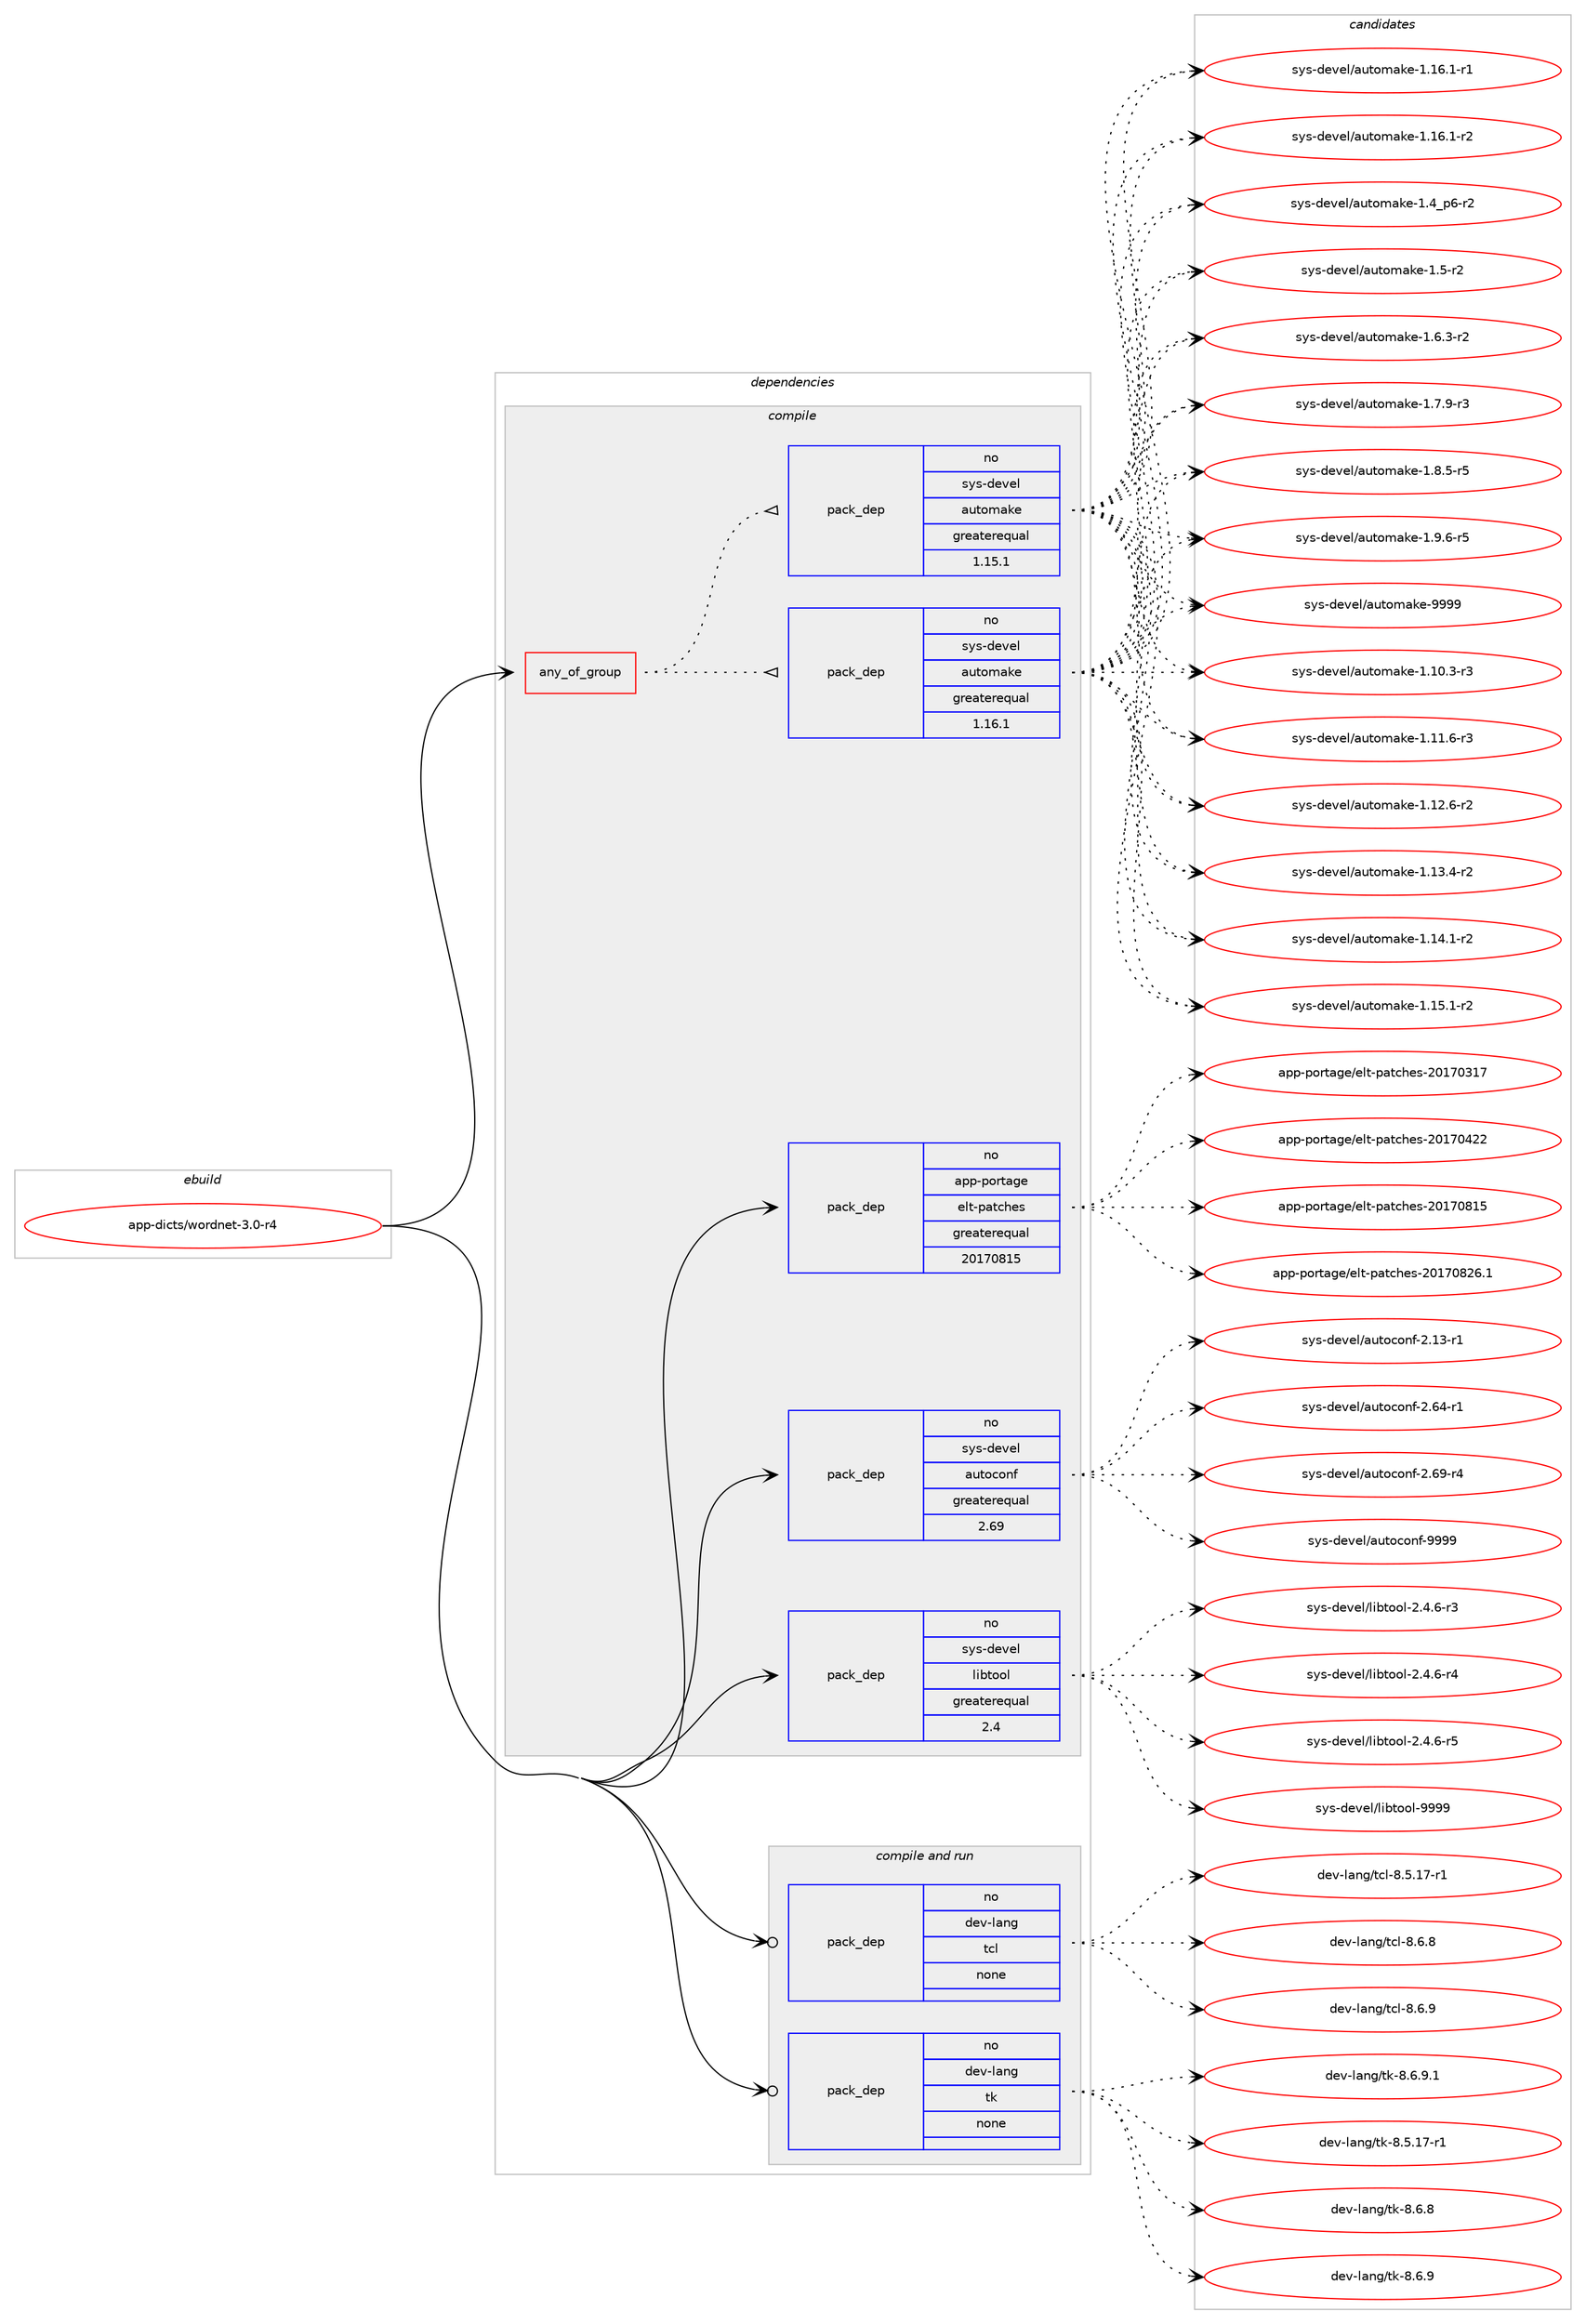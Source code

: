 digraph prolog {

# *************
# Graph options
# *************

newrank=true;
concentrate=true;
compound=true;
graph [rankdir=LR,fontname=Helvetica,fontsize=10,ranksep=1.5];#, ranksep=2.5, nodesep=0.2];
edge  [arrowhead=vee];
node  [fontname=Helvetica,fontsize=10];

# **********
# The ebuild
# **********

subgraph cluster_leftcol {
color=gray;
rank=same;
label=<<i>ebuild</i>>;
id [label="app-dicts/wordnet-3.0-r4", color=red, width=4, href="../app-dicts/wordnet-3.0-r4.svg"];
}

# ****************
# The dependencies
# ****************

subgraph cluster_midcol {
color=gray;
label=<<i>dependencies</i>>;
subgraph cluster_compile {
fillcolor="#eeeeee";
style=filled;
label=<<i>compile</i>>;
subgraph any8424 {
dependency479192 [label=<<TABLE BORDER="0" CELLBORDER="1" CELLSPACING="0" CELLPADDING="4"><TR><TD CELLPADDING="10">any_of_group</TD></TR></TABLE>>, shape=none, color=red];subgraph pack356331 {
dependency479193 [label=<<TABLE BORDER="0" CELLBORDER="1" CELLSPACING="0" CELLPADDING="4" WIDTH="220"><TR><TD ROWSPAN="6" CELLPADDING="30">pack_dep</TD></TR><TR><TD WIDTH="110">no</TD></TR><TR><TD>sys-devel</TD></TR><TR><TD>automake</TD></TR><TR><TD>greaterequal</TD></TR><TR><TD>1.16.1</TD></TR></TABLE>>, shape=none, color=blue];
}
dependency479192:e -> dependency479193:w [weight=20,style="dotted",arrowhead="oinv"];
subgraph pack356332 {
dependency479194 [label=<<TABLE BORDER="0" CELLBORDER="1" CELLSPACING="0" CELLPADDING="4" WIDTH="220"><TR><TD ROWSPAN="6" CELLPADDING="30">pack_dep</TD></TR><TR><TD WIDTH="110">no</TD></TR><TR><TD>sys-devel</TD></TR><TR><TD>automake</TD></TR><TR><TD>greaterequal</TD></TR><TR><TD>1.15.1</TD></TR></TABLE>>, shape=none, color=blue];
}
dependency479192:e -> dependency479194:w [weight=20,style="dotted",arrowhead="oinv"];
}
id:e -> dependency479192:w [weight=20,style="solid",arrowhead="vee"];
subgraph pack356333 {
dependency479195 [label=<<TABLE BORDER="0" CELLBORDER="1" CELLSPACING="0" CELLPADDING="4" WIDTH="220"><TR><TD ROWSPAN="6" CELLPADDING="30">pack_dep</TD></TR><TR><TD WIDTH="110">no</TD></TR><TR><TD>app-portage</TD></TR><TR><TD>elt-patches</TD></TR><TR><TD>greaterequal</TD></TR><TR><TD>20170815</TD></TR></TABLE>>, shape=none, color=blue];
}
id:e -> dependency479195:w [weight=20,style="solid",arrowhead="vee"];
subgraph pack356334 {
dependency479196 [label=<<TABLE BORDER="0" CELLBORDER="1" CELLSPACING="0" CELLPADDING="4" WIDTH="220"><TR><TD ROWSPAN="6" CELLPADDING="30">pack_dep</TD></TR><TR><TD WIDTH="110">no</TD></TR><TR><TD>sys-devel</TD></TR><TR><TD>autoconf</TD></TR><TR><TD>greaterequal</TD></TR><TR><TD>2.69</TD></TR></TABLE>>, shape=none, color=blue];
}
id:e -> dependency479196:w [weight=20,style="solid",arrowhead="vee"];
subgraph pack356335 {
dependency479197 [label=<<TABLE BORDER="0" CELLBORDER="1" CELLSPACING="0" CELLPADDING="4" WIDTH="220"><TR><TD ROWSPAN="6" CELLPADDING="30">pack_dep</TD></TR><TR><TD WIDTH="110">no</TD></TR><TR><TD>sys-devel</TD></TR><TR><TD>libtool</TD></TR><TR><TD>greaterequal</TD></TR><TR><TD>2.4</TD></TR></TABLE>>, shape=none, color=blue];
}
id:e -> dependency479197:w [weight=20,style="solid",arrowhead="vee"];
}
subgraph cluster_compileandrun {
fillcolor="#eeeeee";
style=filled;
label=<<i>compile and run</i>>;
subgraph pack356336 {
dependency479198 [label=<<TABLE BORDER="0" CELLBORDER="1" CELLSPACING="0" CELLPADDING="4" WIDTH="220"><TR><TD ROWSPAN="6" CELLPADDING="30">pack_dep</TD></TR><TR><TD WIDTH="110">no</TD></TR><TR><TD>dev-lang</TD></TR><TR><TD>tcl</TD></TR><TR><TD>none</TD></TR><TR><TD></TD></TR></TABLE>>, shape=none, color=blue];
}
id:e -> dependency479198:w [weight=20,style="solid",arrowhead="odotvee"];
subgraph pack356337 {
dependency479199 [label=<<TABLE BORDER="0" CELLBORDER="1" CELLSPACING="0" CELLPADDING="4" WIDTH="220"><TR><TD ROWSPAN="6" CELLPADDING="30">pack_dep</TD></TR><TR><TD WIDTH="110">no</TD></TR><TR><TD>dev-lang</TD></TR><TR><TD>tk</TD></TR><TR><TD>none</TD></TR><TR><TD></TD></TR></TABLE>>, shape=none, color=blue];
}
id:e -> dependency479199:w [weight=20,style="solid",arrowhead="odotvee"];
}
subgraph cluster_run {
fillcolor="#eeeeee";
style=filled;
label=<<i>run</i>>;
}
}

# **************
# The candidates
# **************

subgraph cluster_choices {
rank=same;
color=gray;
label=<<i>candidates</i>>;

subgraph choice356331 {
color=black;
nodesep=1;
choice11512111545100101118101108479711711611110997107101454946494846514511451 [label="sys-devel/automake-1.10.3-r3", color=red, width=4,href="../sys-devel/automake-1.10.3-r3.svg"];
choice11512111545100101118101108479711711611110997107101454946494946544511451 [label="sys-devel/automake-1.11.6-r3", color=red, width=4,href="../sys-devel/automake-1.11.6-r3.svg"];
choice11512111545100101118101108479711711611110997107101454946495046544511450 [label="sys-devel/automake-1.12.6-r2", color=red, width=4,href="../sys-devel/automake-1.12.6-r2.svg"];
choice11512111545100101118101108479711711611110997107101454946495146524511450 [label="sys-devel/automake-1.13.4-r2", color=red, width=4,href="../sys-devel/automake-1.13.4-r2.svg"];
choice11512111545100101118101108479711711611110997107101454946495246494511450 [label="sys-devel/automake-1.14.1-r2", color=red, width=4,href="../sys-devel/automake-1.14.1-r2.svg"];
choice11512111545100101118101108479711711611110997107101454946495346494511450 [label="sys-devel/automake-1.15.1-r2", color=red, width=4,href="../sys-devel/automake-1.15.1-r2.svg"];
choice11512111545100101118101108479711711611110997107101454946495446494511449 [label="sys-devel/automake-1.16.1-r1", color=red, width=4,href="../sys-devel/automake-1.16.1-r1.svg"];
choice11512111545100101118101108479711711611110997107101454946495446494511450 [label="sys-devel/automake-1.16.1-r2", color=red, width=4,href="../sys-devel/automake-1.16.1-r2.svg"];
choice115121115451001011181011084797117116111109971071014549465295112544511450 [label="sys-devel/automake-1.4_p6-r2", color=red, width=4,href="../sys-devel/automake-1.4_p6-r2.svg"];
choice11512111545100101118101108479711711611110997107101454946534511450 [label="sys-devel/automake-1.5-r2", color=red, width=4,href="../sys-devel/automake-1.5-r2.svg"];
choice115121115451001011181011084797117116111109971071014549465446514511450 [label="sys-devel/automake-1.6.3-r2", color=red, width=4,href="../sys-devel/automake-1.6.3-r2.svg"];
choice115121115451001011181011084797117116111109971071014549465546574511451 [label="sys-devel/automake-1.7.9-r3", color=red, width=4,href="../sys-devel/automake-1.7.9-r3.svg"];
choice115121115451001011181011084797117116111109971071014549465646534511453 [label="sys-devel/automake-1.8.5-r5", color=red, width=4,href="../sys-devel/automake-1.8.5-r5.svg"];
choice115121115451001011181011084797117116111109971071014549465746544511453 [label="sys-devel/automake-1.9.6-r5", color=red, width=4,href="../sys-devel/automake-1.9.6-r5.svg"];
choice115121115451001011181011084797117116111109971071014557575757 [label="sys-devel/automake-9999", color=red, width=4,href="../sys-devel/automake-9999.svg"];
dependency479193:e -> choice11512111545100101118101108479711711611110997107101454946494846514511451:w [style=dotted,weight="100"];
dependency479193:e -> choice11512111545100101118101108479711711611110997107101454946494946544511451:w [style=dotted,weight="100"];
dependency479193:e -> choice11512111545100101118101108479711711611110997107101454946495046544511450:w [style=dotted,weight="100"];
dependency479193:e -> choice11512111545100101118101108479711711611110997107101454946495146524511450:w [style=dotted,weight="100"];
dependency479193:e -> choice11512111545100101118101108479711711611110997107101454946495246494511450:w [style=dotted,weight="100"];
dependency479193:e -> choice11512111545100101118101108479711711611110997107101454946495346494511450:w [style=dotted,weight="100"];
dependency479193:e -> choice11512111545100101118101108479711711611110997107101454946495446494511449:w [style=dotted,weight="100"];
dependency479193:e -> choice11512111545100101118101108479711711611110997107101454946495446494511450:w [style=dotted,weight="100"];
dependency479193:e -> choice115121115451001011181011084797117116111109971071014549465295112544511450:w [style=dotted,weight="100"];
dependency479193:e -> choice11512111545100101118101108479711711611110997107101454946534511450:w [style=dotted,weight="100"];
dependency479193:e -> choice115121115451001011181011084797117116111109971071014549465446514511450:w [style=dotted,weight="100"];
dependency479193:e -> choice115121115451001011181011084797117116111109971071014549465546574511451:w [style=dotted,weight="100"];
dependency479193:e -> choice115121115451001011181011084797117116111109971071014549465646534511453:w [style=dotted,weight="100"];
dependency479193:e -> choice115121115451001011181011084797117116111109971071014549465746544511453:w [style=dotted,weight="100"];
dependency479193:e -> choice115121115451001011181011084797117116111109971071014557575757:w [style=dotted,weight="100"];
}
subgraph choice356332 {
color=black;
nodesep=1;
choice11512111545100101118101108479711711611110997107101454946494846514511451 [label="sys-devel/automake-1.10.3-r3", color=red, width=4,href="../sys-devel/automake-1.10.3-r3.svg"];
choice11512111545100101118101108479711711611110997107101454946494946544511451 [label="sys-devel/automake-1.11.6-r3", color=red, width=4,href="../sys-devel/automake-1.11.6-r3.svg"];
choice11512111545100101118101108479711711611110997107101454946495046544511450 [label="sys-devel/automake-1.12.6-r2", color=red, width=4,href="../sys-devel/automake-1.12.6-r2.svg"];
choice11512111545100101118101108479711711611110997107101454946495146524511450 [label="sys-devel/automake-1.13.4-r2", color=red, width=4,href="../sys-devel/automake-1.13.4-r2.svg"];
choice11512111545100101118101108479711711611110997107101454946495246494511450 [label="sys-devel/automake-1.14.1-r2", color=red, width=4,href="../sys-devel/automake-1.14.1-r2.svg"];
choice11512111545100101118101108479711711611110997107101454946495346494511450 [label="sys-devel/automake-1.15.1-r2", color=red, width=4,href="../sys-devel/automake-1.15.1-r2.svg"];
choice11512111545100101118101108479711711611110997107101454946495446494511449 [label="sys-devel/automake-1.16.1-r1", color=red, width=4,href="../sys-devel/automake-1.16.1-r1.svg"];
choice11512111545100101118101108479711711611110997107101454946495446494511450 [label="sys-devel/automake-1.16.1-r2", color=red, width=4,href="../sys-devel/automake-1.16.1-r2.svg"];
choice115121115451001011181011084797117116111109971071014549465295112544511450 [label="sys-devel/automake-1.4_p6-r2", color=red, width=4,href="../sys-devel/automake-1.4_p6-r2.svg"];
choice11512111545100101118101108479711711611110997107101454946534511450 [label="sys-devel/automake-1.5-r2", color=red, width=4,href="../sys-devel/automake-1.5-r2.svg"];
choice115121115451001011181011084797117116111109971071014549465446514511450 [label="sys-devel/automake-1.6.3-r2", color=red, width=4,href="../sys-devel/automake-1.6.3-r2.svg"];
choice115121115451001011181011084797117116111109971071014549465546574511451 [label="sys-devel/automake-1.7.9-r3", color=red, width=4,href="../sys-devel/automake-1.7.9-r3.svg"];
choice115121115451001011181011084797117116111109971071014549465646534511453 [label="sys-devel/automake-1.8.5-r5", color=red, width=4,href="../sys-devel/automake-1.8.5-r5.svg"];
choice115121115451001011181011084797117116111109971071014549465746544511453 [label="sys-devel/automake-1.9.6-r5", color=red, width=4,href="../sys-devel/automake-1.9.6-r5.svg"];
choice115121115451001011181011084797117116111109971071014557575757 [label="sys-devel/automake-9999", color=red, width=4,href="../sys-devel/automake-9999.svg"];
dependency479194:e -> choice11512111545100101118101108479711711611110997107101454946494846514511451:w [style=dotted,weight="100"];
dependency479194:e -> choice11512111545100101118101108479711711611110997107101454946494946544511451:w [style=dotted,weight="100"];
dependency479194:e -> choice11512111545100101118101108479711711611110997107101454946495046544511450:w [style=dotted,weight="100"];
dependency479194:e -> choice11512111545100101118101108479711711611110997107101454946495146524511450:w [style=dotted,weight="100"];
dependency479194:e -> choice11512111545100101118101108479711711611110997107101454946495246494511450:w [style=dotted,weight="100"];
dependency479194:e -> choice11512111545100101118101108479711711611110997107101454946495346494511450:w [style=dotted,weight="100"];
dependency479194:e -> choice11512111545100101118101108479711711611110997107101454946495446494511449:w [style=dotted,weight="100"];
dependency479194:e -> choice11512111545100101118101108479711711611110997107101454946495446494511450:w [style=dotted,weight="100"];
dependency479194:e -> choice115121115451001011181011084797117116111109971071014549465295112544511450:w [style=dotted,weight="100"];
dependency479194:e -> choice11512111545100101118101108479711711611110997107101454946534511450:w [style=dotted,weight="100"];
dependency479194:e -> choice115121115451001011181011084797117116111109971071014549465446514511450:w [style=dotted,weight="100"];
dependency479194:e -> choice115121115451001011181011084797117116111109971071014549465546574511451:w [style=dotted,weight="100"];
dependency479194:e -> choice115121115451001011181011084797117116111109971071014549465646534511453:w [style=dotted,weight="100"];
dependency479194:e -> choice115121115451001011181011084797117116111109971071014549465746544511453:w [style=dotted,weight="100"];
dependency479194:e -> choice115121115451001011181011084797117116111109971071014557575757:w [style=dotted,weight="100"];
}
subgraph choice356333 {
color=black;
nodesep=1;
choice97112112451121111141169710310147101108116451129711699104101115455048495548514955 [label="app-portage/elt-patches-20170317", color=red, width=4,href="../app-portage/elt-patches-20170317.svg"];
choice97112112451121111141169710310147101108116451129711699104101115455048495548525050 [label="app-portage/elt-patches-20170422", color=red, width=4,href="../app-portage/elt-patches-20170422.svg"];
choice97112112451121111141169710310147101108116451129711699104101115455048495548564953 [label="app-portage/elt-patches-20170815", color=red, width=4,href="../app-portage/elt-patches-20170815.svg"];
choice971121124511211111411697103101471011081164511297116991041011154550484955485650544649 [label="app-portage/elt-patches-20170826.1", color=red, width=4,href="../app-portage/elt-patches-20170826.1.svg"];
dependency479195:e -> choice97112112451121111141169710310147101108116451129711699104101115455048495548514955:w [style=dotted,weight="100"];
dependency479195:e -> choice97112112451121111141169710310147101108116451129711699104101115455048495548525050:w [style=dotted,weight="100"];
dependency479195:e -> choice97112112451121111141169710310147101108116451129711699104101115455048495548564953:w [style=dotted,weight="100"];
dependency479195:e -> choice971121124511211111411697103101471011081164511297116991041011154550484955485650544649:w [style=dotted,weight="100"];
}
subgraph choice356334 {
color=black;
nodesep=1;
choice1151211154510010111810110847971171161119911111010245504649514511449 [label="sys-devel/autoconf-2.13-r1", color=red, width=4,href="../sys-devel/autoconf-2.13-r1.svg"];
choice1151211154510010111810110847971171161119911111010245504654524511449 [label="sys-devel/autoconf-2.64-r1", color=red, width=4,href="../sys-devel/autoconf-2.64-r1.svg"];
choice1151211154510010111810110847971171161119911111010245504654574511452 [label="sys-devel/autoconf-2.69-r4", color=red, width=4,href="../sys-devel/autoconf-2.69-r4.svg"];
choice115121115451001011181011084797117116111991111101024557575757 [label="sys-devel/autoconf-9999", color=red, width=4,href="../sys-devel/autoconf-9999.svg"];
dependency479196:e -> choice1151211154510010111810110847971171161119911111010245504649514511449:w [style=dotted,weight="100"];
dependency479196:e -> choice1151211154510010111810110847971171161119911111010245504654524511449:w [style=dotted,weight="100"];
dependency479196:e -> choice1151211154510010111810110847971171161119911111010245504654574511452:w [style=dotted,weight="100"];
dependency479196:e -> choice115121115451001011181011084797117116111991111101024557575757:w [style=dotted,weight="100"];
}
subgraph choice356335 {
color=black;
nodesep=1;
choice1151211154510010111810110847108105981161111111084550465246544511451 [label="sys-devel/libtool-2.4.6-r3", color=red, width=4,href="../sys-devel/libtool-2.4.6-r3.svg"];
choice1151211154510010111810110847108105981161111111084550465246544511452 [label="sys-devel/libtool-2.4.6-r4", color=red, width=4,href="../sys-devel/libtool-2.4.6-r4.svg"];
choice1151211154510010111810110847108105981161111111084550465246544511453 [label="sys-devel/libtool-2.4.6-r5", color=red, width=4,href="../sys-devel/libtool-2.4.6-r5.svg"];
choice1151211154510010111810110847108105981161111111084557575757 [label="sys-devel/libtool-9999", color=red, width=4,href="../sys-devel/libtool-9999.svg"];
dependency479197:e -> choice1151211154510010111810110847108105981161111111084550465246544511451:w [style=dotted,weight="100"];
dependency479197:e -> choice1151211154510010111810110847108105981161111111084550465246544511452:w [style=dotted,weight="100"];
dependency479197:e -> choice1151211154510010111810110847108105981161111111084550465246544511453:w [style=dotted,weight="100"];
dependency479197:e -> choice1151211154510010111810110847108105981161111111084557575757:w [style=dotted,weight="100"];
}
subgraph choice356336 {
color=black;
nodesep=1;
choice10010111845108971101034711699108455646534649554511449 [label="dev-lang/tcl-8.5.17-r1", color=red, width=4,href="../dev-lang/tcl-8.5.17-r1.svg"];
choice10010111845108971101034711699108455646544656 [label="dev-lang/tcl-8.6.8", color=red, width=4,href="../dev-lang/tcl-8.6.8.svg"];
choice10010111845108971101034711699108455646544657 [label="dev-lang/tcl-8.6.9", color=red, width=4,href="../dev-lang/tcl-8.6.9.svg"];
dependency479198:e -> choice10010111845108971101034711699108455646534649554511449:w [style=dotted,weight="100"];
dependency479198:e -> choice10010111845108971101034711699108455646544656:w [style=dotted,weight="100"];
dependency479198:e -> choice10010111845108971101034711699108455646544657:w [style=dotted,weight="100"];
}
subgraph choice356337 {
color=black;
nodesep=1;
choice100101118451089711010347116107455646534649554511449 [label="dev-lang/tk-8.5.17-r1", color=red, width=4,href="../dev-lang/tk-8.5.17-r1.svg"];
choice100101118451089711010347116107455646544656 [label="dev-lang/tk-8.6.8", color=red, width=4,href="../dev-lang/tk-8.6.8.svg"];
choice100101118451089711010347116107455646544657 [label="dev-lang/tk-8.6.9", color=red, width=4,href="../dev-lang/tk-8.6.9.svg"];
choice1001011184510897110103471161074556465446574649 [label="dev-lang/tk-8.6.9.1", color=red, width=4,href="../dev-lang/tk-8.6.9.1.svg"];
dependency479199:e -> choice100101118451089711010347116107455646534649554511449:w [style=dotted,weight="100"];
dependency479199:e -> choice100101118451089711010347116107455646544656:w [style=dotted,weight="100"];
dependency479199:e -> choice100101118451089711010347116107455646544657:w [style=dotted,weight="100"];
dependency479199:e -> choice1001011184510897110103471161074556465446574649:w [style=dotted,weight="100"];
}
}

}
